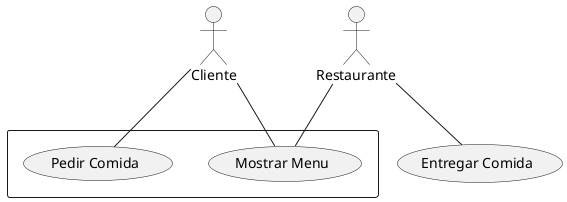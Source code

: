 @startuml

actor "Cliente" as cl
actor "Restaurante" as rs

rectangle {
usecase "Mostrar Menu" as (Menu)
usecase "Pedir Comida" as (Pedir)
}
"Entregar Comida" as (Entregar)
cl -- Menu
rs -- Menu
cl -- Pedir
rs -- Entregar
@enduml